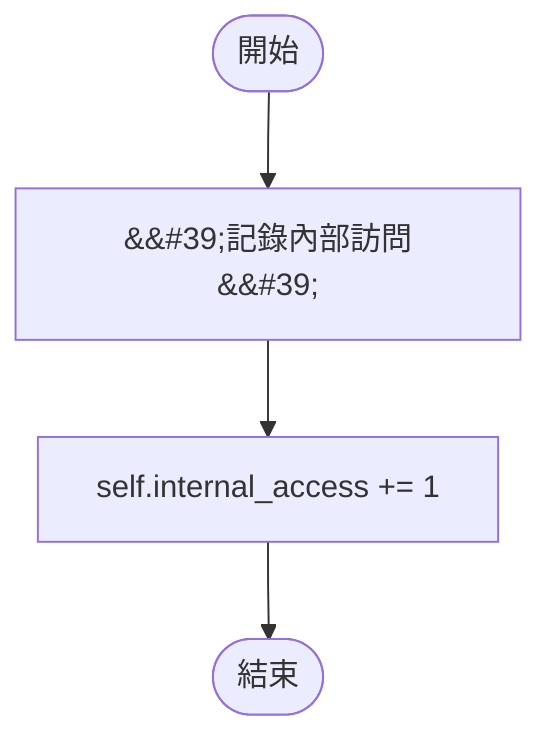flowchart TB
    n1([開始])
    n2([結束])
    n3[&amp;&#35;39;記錄內部訪問&amp;&#35;39;]
    n4[self.internal_access += 1]
    n1 --> n3
    n3 --> n4
    n4 --> n2